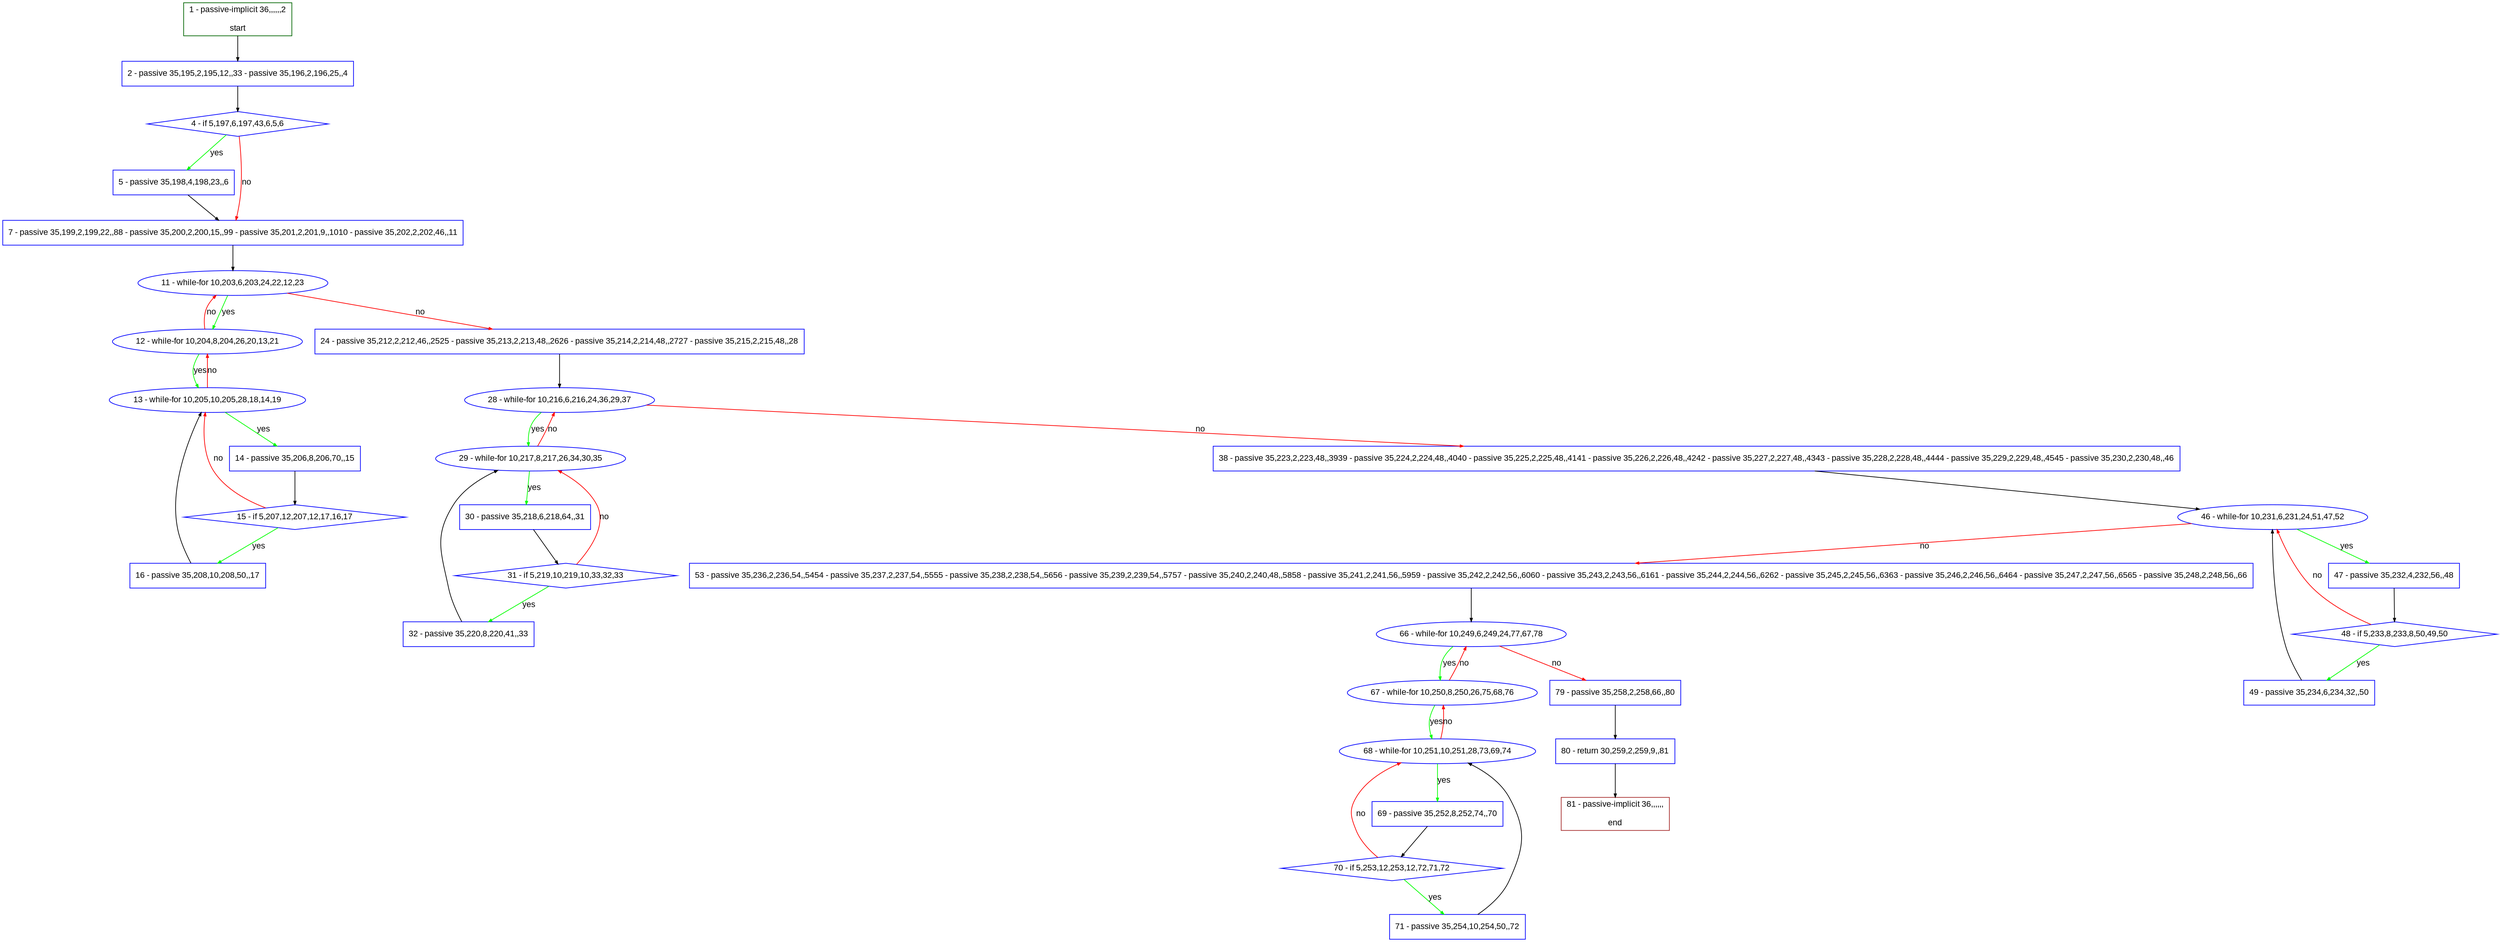 digraph "" {
  graph [pack="true", label="", fontsize="12", packmode="clust", fontname="Arial", fillcolor="#FFFFCC", bgcolor="white", style="rounded,filled", compound="true"];
  node [node_initialized="no", label="", color="grey", fontsize="12", fillcolor="white", fontname="Arial", style="filled", shape="rectangle", compound="true", fixedsize="false"];
  edge [fontcolor="black", arrowhead="normal", arrowtail="none", arrowsize="0.5", ltail="", label="", color="black", fontsize="12", lhead="", fontname="Arial", dir="forward", compound="true"];
  __N1 [label="2 - passive 35,195,2,195,12,,33 - passive 35,196,2,196,25,,4", color="#0000ff", fillcolor="#ffffff", style="filled", shape="box"];
  __N2 [label="1 - passive-implicit 36,,,,,,2\n\nstart", color="#006400", fillcolor="#ffffff", style="filled", shape="box"];
  __N3 [label="4 - if 5,197,6,197,43,6,5,6", color="#0000ff", fillcolor="#ffffff", style="filled", shape="diamond"];
  __N4 [label="5 - passive 35,198,4,198,23,,6", color="#0000ff", fillcolor="#ffffff", style="filled", shape="box"];
  __N5 [label="7 - passive 35,199,2,199,22,,88 - passive 35,200,2,200,15,,99 - passive 35,201,2,201,9,,1010 - passive 35,202,2,202,46,,11", color="#0000ff", fillcolor="#ffffff", style="filled", shape="box"];
  __N6 [label="11 - while-for 10,203,6,203,24,22,12,23", color="#0000ff", fillcolor="#ffffff", style="filled", shape="oval"];
  __N7 [label="12 - while-for 10,204,8,204,26,20,13,21", color="#0000ff", fillcolor="#ffffff", style="filled", shape="oval"];
  __N8 [label="24 - passive 35,212,2,212,46,,2525 - passive 35,213,2,213,48,,2626 - passive 35,214,2,214,48,,2727 - passive 35,215,2,215,48,,28", color="#0000ff", fillcolor="#ffffff", style="filled", shape="box"];
  __N9 [label="13 - while-for 10,205,10,205,28,18,14,19", color="#0000ff", fillcolor="#ffffff", style="filled", shape="oval"];
  __N10 [label="14 - passive 35,206,8,206,70,,15", color="#0000ff", fillcolor="#ffffff", style="filled", shape="box"];
  __N11 [label="15 - if 5,207,12,207,12,17,16,17", color="#0000ff", fillcolor="#ffffff", style="filled", shape="diamond"];
  __N12 [label="16 - passive 35,208,10,208,50,,17", color="#0000ff", fillcolor="#ffffff", style="filled", shape="box"];
  __N13 [label="28 - while-for 10,216,6,216,24,36,29,37", color="#0000ff", fillcolor="#ffffff", style="filled", shape="oval"];
  __N14 [label="29 - while-for 10,217,8,217,26,34,30,35", color="#0000ff", fillcolor="#ffffff", style="filled", shape="oval"];
  __N15 [label="38 - passive 35,223,2,223,48,,3939 - passive 35,224,2,224,48,,4040 - passive 35,225,2,225,48,,4141 - passive 35,226,2,226,48,,4242 - passive 35,227,2,227,48,,4343 - passive 35,228,2,228,48,,4444 - passive 35,229,2,229,48,,4545 - passive 35,230,2,230,48,,46", color="#0000ff", fillcolor="#ffffff", style="filled", shape="box"];
  __N16 [label="30 - passive 35,218,6,218,64,,31", color="#0000ff", fillcolor="#ffffff", style="filled", shape="box"];
  __N17 [label="31 - if 5,219,10,219,10,33,32,33", color="#0000ff", fillcolor="#ffffff", style="filled", shape="diamond"];
  __N18 [label="32 - passive 35,220,8,220,41,,33", color="#0000ff", fillcolor="#ffffff", style="filled", shape="box"];
  __N19 [label="46 - while-for 10,231,6,231,24,51,47,52", color="#0000ff", fillcolor="#ffffff", style="filled", shape="oval"];
  __N20 [label="47 - passive 35,232,4,232,56,,48", color="#0000ff", fillcolor="#ffffff", style="filled", shape="box"];
  __N21 [label="53 - passive 35,236,2,236,54,,5454 - passive 35,237,2,237,54,,5555 - passive 35,238,2,238,54,,5656 - passive 35,239,2,239,54,,5757 - passive 35,240,2,240,48,,5858 - passive 35,241,2,241,56,,5959 - passive 35,242,2,242,56,,6060 - passive 35,243,2,243,56,,6161 - passive 35,244,2,244,56,,6262 - passive 35,245,2,245,56,,6363 - passive 35,246,2,246,56,,6464 - passive 35,247,2,247,56,,6565 - passive 35,248,2,248,56,,66", color="#0000ff", fillcolor="#ffffff", style="filled", shape="box"];
  __N22 [label="48 - if 5,233,8,233,8,50,49,50", color="#0000ff", fillcolor="#ffffff", style="filled", shape="diamond"];
  __N23 [label="49 - passive 35,234,6,234,32,,50", color="#0000ff", fillcolor="#ffffff", style="filled", shape="box"];
  __N24 [label="66 - while-for 10,249,6,249,24,77,67,78", color="#0000ff", fillcolor="#ffffff", style="filled", shape="oval"];
  __N25 [label="67 - while-for 10,250,8,250,26,75,68,76", color="#0000ff", fillcolor="#ffffff", style="filled", shape="oval"];
  __N26 [label="79 - passive 35,258,2,258,66,,80", color="#0000ff", fillcolor="#ffffff", style="filled", shape="box"];
  __N27 [label="68 - while-for 10,251,10,251,28,73,69,74", color="#0000ff", fillcolor="#ffffff", style="filled", shape="oval"];
  __N28 [label="69 - passive 35,252,8,252,74,,70", color="#0000ff", fillcolor="#ffffff", style="filled", shape="box"];
  __N29 [label="70 - if 5,253,12,253,12,72,71,72", color="#0000ff", fillcolor="#ffffff", style="filled", shape="diamond"];
  __N30 [label="71 - passive 35,254,10,254,50,,72", color="#0000ff", fillcolor="#ffffff", style="filled", shape="box"];
  __N31 [label="80 - return 30,259,2,259,9,,81", color="#0000ff", fillcolor="#ffffff", style="filled", shape="box"];
  __N32 [label="81 - passive-implicit 36,,,,,,\n\nend", color="#a52a2a", fillcolor="#ffffff", style="filled", shape="box"];
  __N2 -> __N1 [arrowhead="normal", arrowtail="none", color="#000000", label="", dir="forward"];
  __N1 -> __N3 [arrowhead="normal", arrowtail="none", color="#000000", label="", dir="forward"];
  __N3 -> __N4 [arrowhead="normal", arrowtail="none", color="#00ff00", label="yes", dir="forward"];
  __N3 -> __N5 [arrowhead="normal", arrowtail="none", color="#ff0000", label="no", dir="forward"];
  __N4 -> __N5 [arrowhead="normal", arrowtail="none", color="#000000", label="", dir="forward"];
  __N5 -> __N6 [arrowhead="normal", arrowtail="none", color="#000000", label="", dir="forward"];
  __N6 -> __N7 [arrowhead="normal", arrowtail="none", color="#00ff00", label="yes", dir="forward"];
  __N7 -> __N6 [arrowhead="normal", arrowtail="none", color="#ff0000", label="no", dir="forward"];
  __N6 -> __N8 [arrowhead="normal", arrowtail="none", color="#ff0000", label="no", dir="forward"];
  __N7 -> __N9 [arrowhead="normal", arrowtail="none", color="#00ff00", label="yes", dir="forward"];
  __N9 -> __N7 [arrowhead="normal", arrowtail="none", color="#ff0000", label="no", dir="forward"];
  __N9 -> __N10 [arrowhead="normal", arrowtail="none", color="#00ff00", label="yes", dir="forward"];
  __N10 -> __N11 [arrowhead="normal", arrowtail="none", color="#000000", label="", dir="forward"];
  __N11 -> __N9 [arrowhead="normal", arrowtail="none", color="#ff0000", label="no", dir="forward"];
  __N11 -> __N12 [arrowhead="normal", arrowtail="none", color="#00ff00", label="yes", dir="forward"];
  __N12 -> __N9 [arrowhead="normal", arrowtail="none", color="#000000", label="", dir="forward"];
  __N8 -> __N13 [arrowhead="normal", arrowtail="none", color="#000000", label="", dir="forward"];
  __N13 -> __N14 [arrowhead="normal", arrowtail="none", color="#00ff00", label="yes", dir="forward"];
  __N14 -> __N13 [arrowhead="normal", arrowtail="none", color="#ff0000", label="no", dir="forward"];
  __N13 -> __N15 [arrowhead="normal", arrowtail="none", color="#ff0000", label="no", dir="forward"];
  __N14 -> __N16 [arrowhead="normal", arrowtail="none", color="#00ff00", label="yes", dir="forward"];
  __N16 -> __N17 [arrowhead="normal", arrowtail="none", color="#000000", label="", dir="forward"];
  __N17 -> __N14 [arrowhead="normal", arrowtail="none", color="#ff0000", label="no", dir="forward"];
  __N17 -> __N18 [arrowhead="normal", arrowtail="none", color="#00ff00", label="yes", dir="forward"];
  __N18 -> __N14 [arrowhead="normal", arrowtail="none", color="#000000", label="", dir="forward"];
  __N15 -> __N19 [arrowhead="normal", arrowtail="none", color="#000000", label="", dir="forward"];
  __N19 -> __N20 [arrowhead="normal", arrowtail="none", color="#00ff00", label="yes", dir="forward"];
  __N19 -> __N21 [arrowhead="normal", arrowtail="none", color="#ff0000", label="no", dir="forward"];
  __N20 -> __N22 [arrowhead="normal", arrowtail="none", color="#000000", label="", dir="forward"];
  __N22 -> __N19 [arrowhead="normal", arrowtail="none", color="#ff0000", label="no", dir="forward"];
  __N22 -> __N23 [arrowhead="normal", arrowtail="none", color="#00ff00", label="yes", dir="forward"];
  __N23 -> __N19 [arrowhead="normal", arrowtail="none", color="#000000", label="", dir="forward"];
  __N21 -> __N24 [arrowhead="normal", arrowtail="none", color="#000000", label="", dir="forward"];
  __N24 -> __N25 [arrowhead="normal", arrowtail="none", color="#00ff00", label="yes", dir="forward"];
  __N25 -> __N24 [arrowhead="normal", arrowtail="none", color="#ff0000", label="no", dir="forward"];
  __N24 -> __N26 [arrowhead="normal", arrowtail="none", color="#ff0000", label="no", dir="forward"];
  __N25 -> __N27 [arrowhead="normal", arrowtail="none", color="#00ff00", label="yes", dir="forward"];
  __N27 -> __N25 [arrowhead="normal", arrowtail="none", color="#ff0000", label="no", dir="forward"];
  __N27 -> __N28 [arrowhead="normal", arrowtail="none", color="#00ff00", label="yes", dir="forward"];
  __N28 -> __N29 [arrowhead="normal", arrowtail="none", color="#000000", label="", dir="forward"];
  __N29 -> __N27 [arrowhead="normal", arrowtail="none", color="#ff0000", label="no", dir="forward"];
  __N29 -> __N30 [arrowhead="normal", arrowtail="none", color="#00ff00", label="yes", dir="forward"];
  __N30 -> __N27 [arrowhead="normal", arrowtail="none", color="#000000", label="", dir="forward"];
  __N26 -> __N31 [arrowhead="normal", arrowtail="none", color="#000000", label="", dir="forward"];
  __N31 -> __N32 [arrowhead="normal", arrowtail="none", color="#000000", label="", dir="forward"];
}
